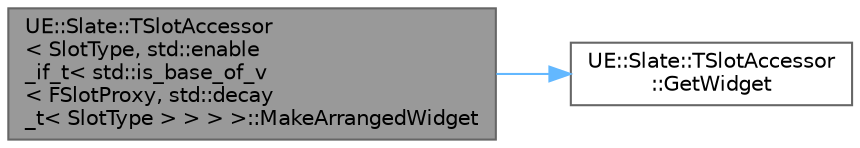 digraph "UE::Slate::TSlotAccessor&lt; SlotType, std::enable_if_t&lt; std::is_base_of_v&lt; FSlotProxy, std::decay_t&lt; SlotType &gt; &gt; &gt; &gt;::MakeArrangedWidget"
{
 // INTERACTIVE_SVG=YES
 // LATEX_PDF_SIZE
  bgcolor="transparent";
  edge [fontname=Helvetica,fontsize=10,labelfontname=Helvetica,labelfontsize=10];
  node [fontname=Helvetica,fontsize=10,shape=box,height=0.2,width=0.4];
  rankdir="LR";
  Node1 [id="Node000001",label="UE::Slate::TSlotAccessor\l\< SlotType, std::enable\l_if_t\< std::is_base_of_v\l\< FSlotProxy, std::decay\l_t\< SlotType \> \> \> \>::MakeArrangedWidget",height=0.2,width=0.4,color="gray40", fillcolor="grey60", style="filled", fontcolor="black",tooltip="Makes an arranged widget for the given Slot."];
  Node1 -> Node2 [id="edge1_Node000001_Node000002",color="steelblue1",style="solid",tooltip=" "];
  Node2 [id="Node000002",label="UE::Slate::TSlotAccessor\l::GetWidget",height=0.2,width=0.4,color="grey40", fillcolor="white", style="filled",URL="$dd/d47/structUE_1_1Slate_1_1TSlotAccessor.html#a885f51b4b4eb7a339b9cb4ba54d7517d",tooltip="Get the contained widget."];
}
